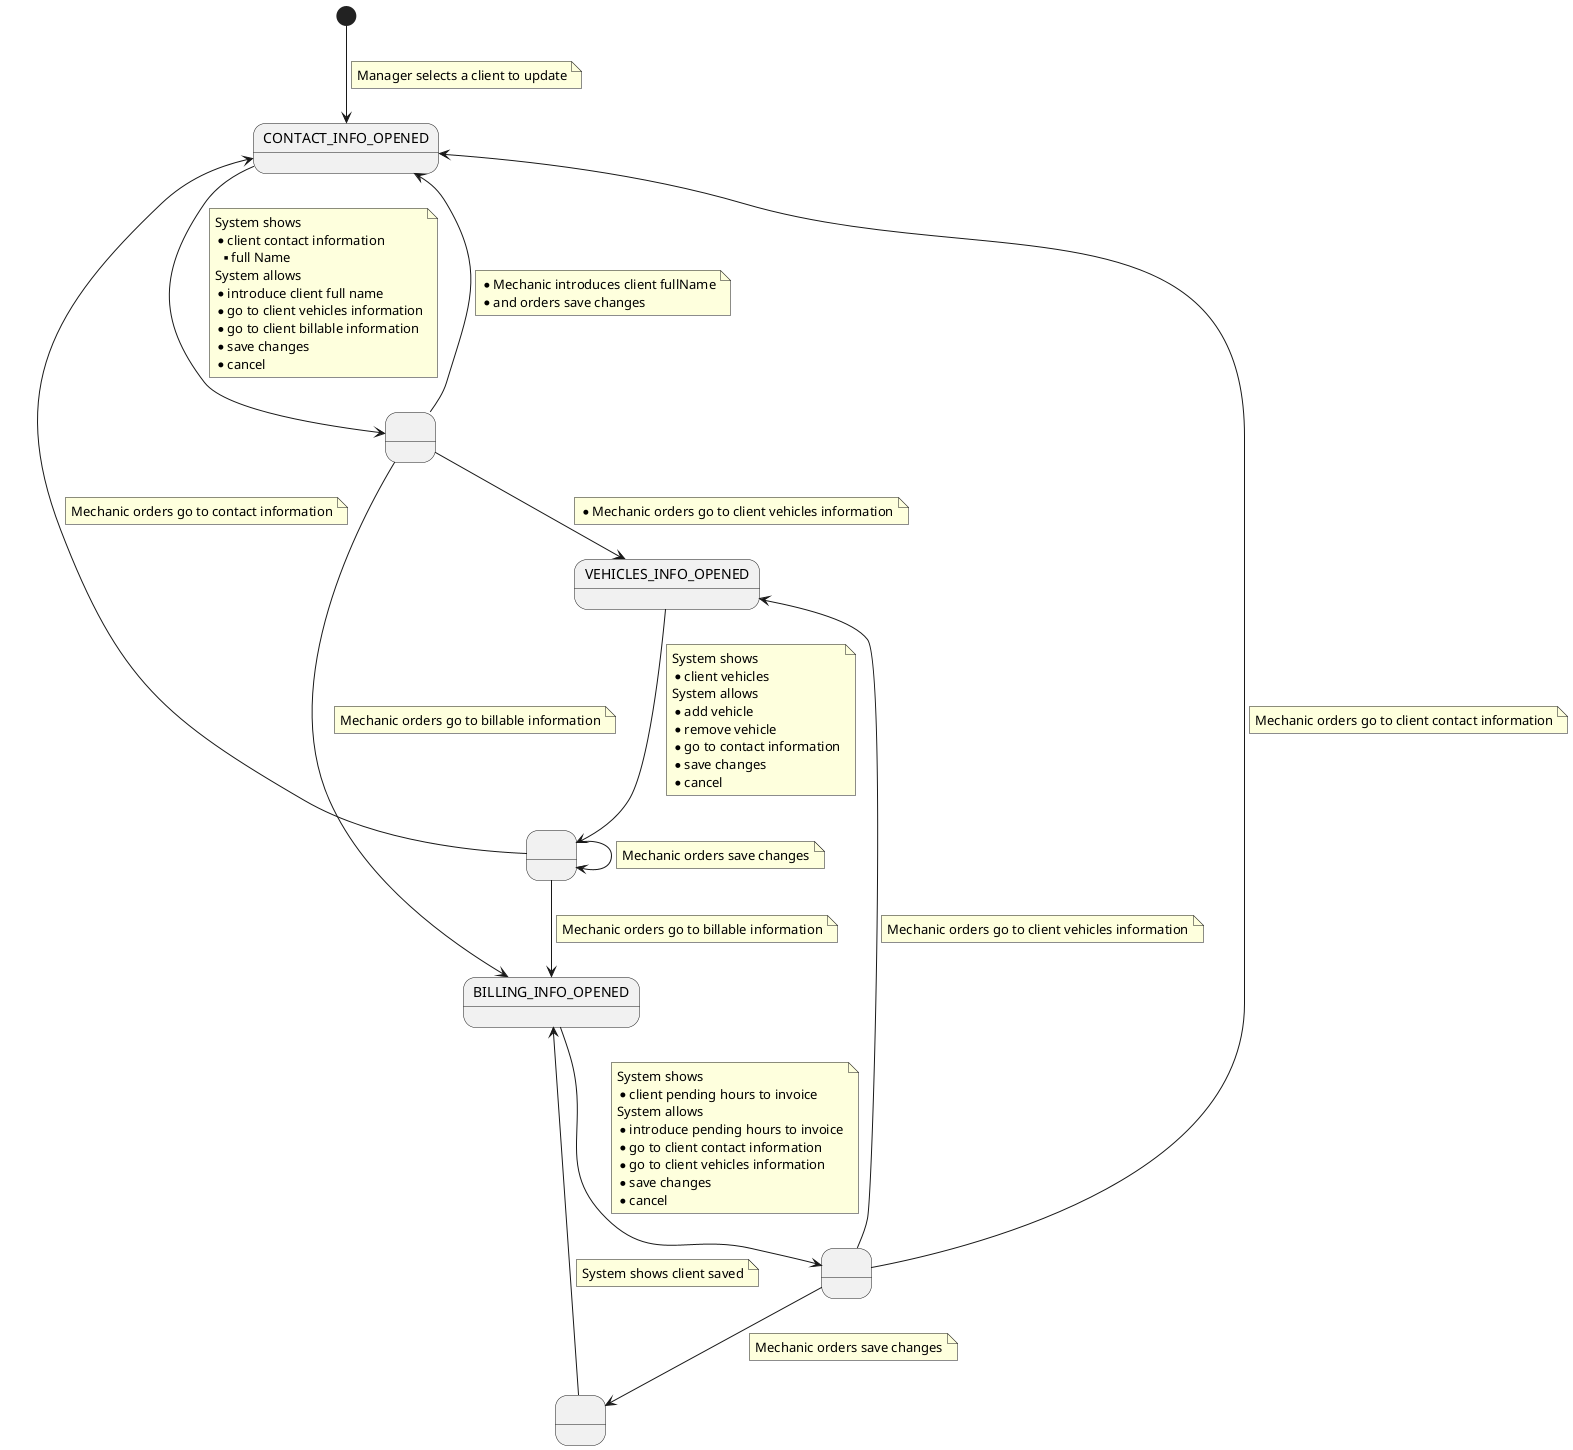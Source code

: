 @startuml

state 1 as "CONTACT_INFO_OPENED"
state B1 as "BILLING_INFO_OPENED"
state A2 as "VEHICLES_INFO_OPENED"
state 2 as " "
state A3 as " "
state B2 as " "
state B3 as " "

[*] --> 1
note on link
    Manager selects a client to update
end note

1 --> 2
note on link
System shows
* client contact information
** full Name
System allows
* introduce client full name
* go to client vehicles information
* go to client billable information
* save changes
* cancel
end note

2 --> 1
note on link
 *Mechanic introduces client fullName
 *and orders save changes
end note

2 --> A2
note on link
    *Mechanic orders go to client vehicles information
end note

2 --> B1
note on link
    Mechanic orders go to billable information
end note

B1 --> B2
note on link
    System shows
    * client pending hours to invoice
    System allows
    * introduce pending hours to invoice
    * go to client contact information
    * go to client vehicles information
    * save changes
    * cancel
end note

B2 --> B3
note on link
 Mechanic orders save changes
end note

B2 --> A2
note on link
 Mechanic orders go to client vehicles information
end note

B2 --> 1
note on link
 Mechanic orders go to client contact information
end note

B3 --> B1
note on link
System shows client saved
end note

A2 --> A3
note on link
    System shows
    * client vehicles
    System allows
    * add vehicle
    * remove vehicle
    * go to contact information
    * save changes
    * cancel
end note

A3 --> A3
note on link
 Mechanic orders save changes
end note

A3 --> B1
note on link
 Mechanic orders go to billable information
end note

A3 --> 1
note on link
 Mechanic orders go to contact information
end note

@enduml
